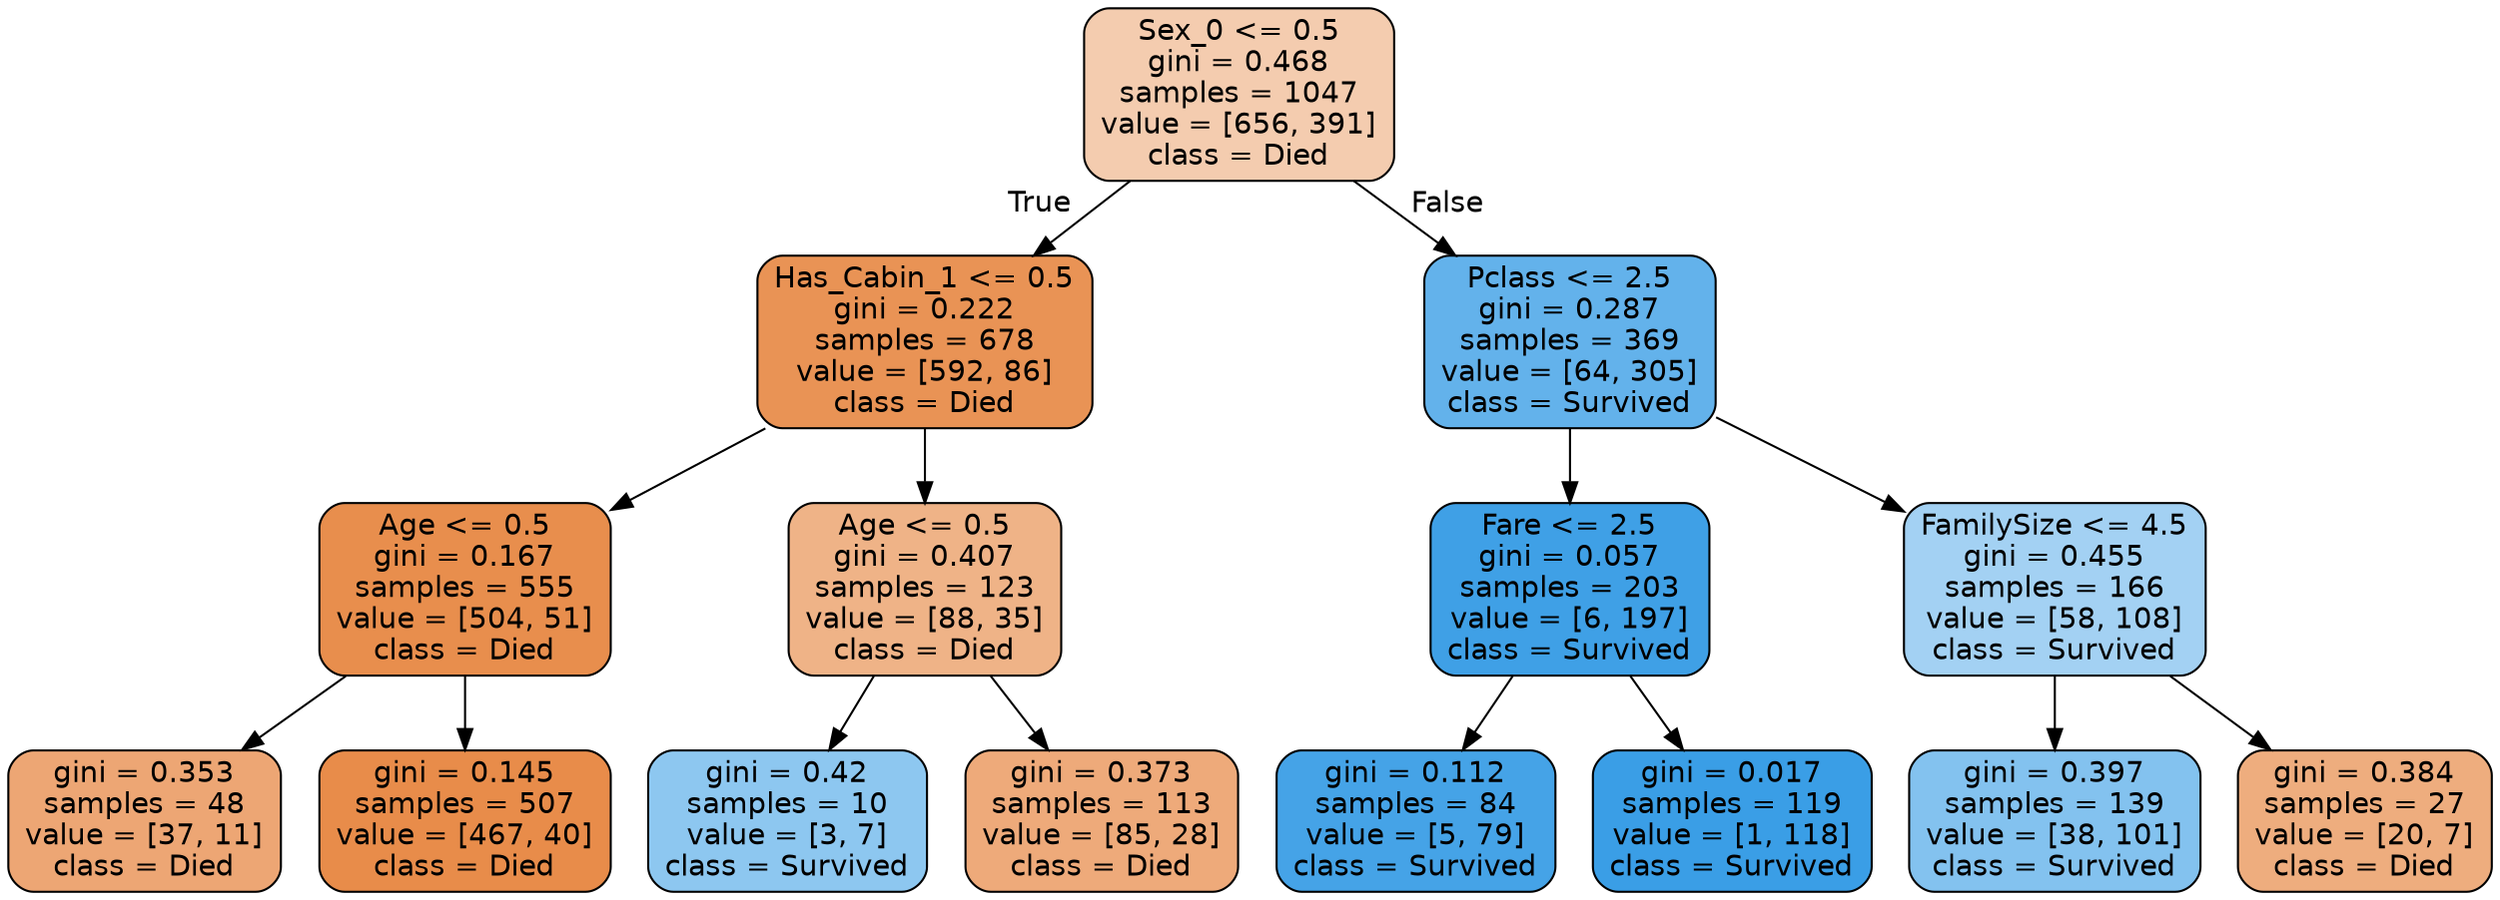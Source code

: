 digraph Tree {
node [shape=box, style="filled, rounded", color="black", fontname=helvetica] ;
edge [fontname=helvetica] ;
0 [label="Sex_0 <= 0.5\ngini = 0.468\nsamples = 1047\nvalue = [656, 391]\nclass = Died", fillcolor="#e5813967"] ;
1 [label="Has_Cabin_1 <= 0.5\ngini = 0.222\nsamples = 678\nvalue = [592, 86]\nclass = Died", fillcolor="#e58139da"] ;
0 -> 1 [labeldistance=2.5, labelangle=45, headlabel="True"] ;
2 [label="Age <= 0.5\ngini = 0.167\nsamples = 555\nvalue = [504, 51]\nclass = Died", fillcolor="#e58139e5"] ;
1 -> 2 ;
3 [label="gini = 0.353\nsamples = 48\nvalue = [37, 11]\nclass = Died", fillcolor="#e58139b3"] ;
2 -> 3 ;
4 [label="gini = 0.145\nsamples = 507\nvalue = [467, 40]\nclass = Died", fillcolor="#e58139e9"] ;
2 -> 4 ;
5 [label="Age <= 0.5\ngini = 0.407\nsamples = 123\nvalue = [88, 35]\nclass = Died", fillcolor="#e581399a"] ;
1 -> 5 ;
6 [label="gini = 0.42\nsamples = 10\nvalue = [3, 7]\nclass = Survived", fillcolor="#399de592"] ;
5 -> 6 ;
7 [label="gini = 0.373\nsamples = 113\nvalue = [85, 28]\nclass = Died", fillcolor="#e58139ab"] ;
5 -> 7 ;
8 [label="Pclass <= 2.5\ngini = 0.287\nsamples = 369\nvalue = [64, 305]\nclass = Survived", fillcolor="#399de5c9"] ;
0 -> 8 [labeldistance=2.5, labelangle=-45, headlabel="False"] ;
9 [label="Fare <= 2.5\ngini = 0.057\nsamples = 203\nvalue = [6, 197]\nclass = Survived", fillcolor="#399de5f7"] ;
8 -> 9 ;
10 [label="gini = 0.112\nsamples = 84\nvalue = [5, 79]\nclass = Survived", fillcolor="#399de5ef"] ;
9 -> 10 ;
11 [label="gini = 0.017\nsamples = 119\nvalue = [1, 118]\nclass = Survived", fillcolor="#399de5fd"] ;
9 -> 11 ;
12 [label="FamilySize <= 4.5\ngini = 0.455\nsamples = 166\nvalue = [58, 108]\nclass = Survived", fillcolor="#399de576"] ;
8 -> 12 ;
13 [label="gini = 0.397\nsamples = 139\nvalue = [38, 101]\nclass = Survived", fillcolor="#399de59f"] ;
12 -> 13 ;
14 [label="gini = 0.384\nsamples = 27\nvalue = [20, 7]\nclass = Died", fillcolor="#e58139a6"] ;
12 -> 14 ;
}